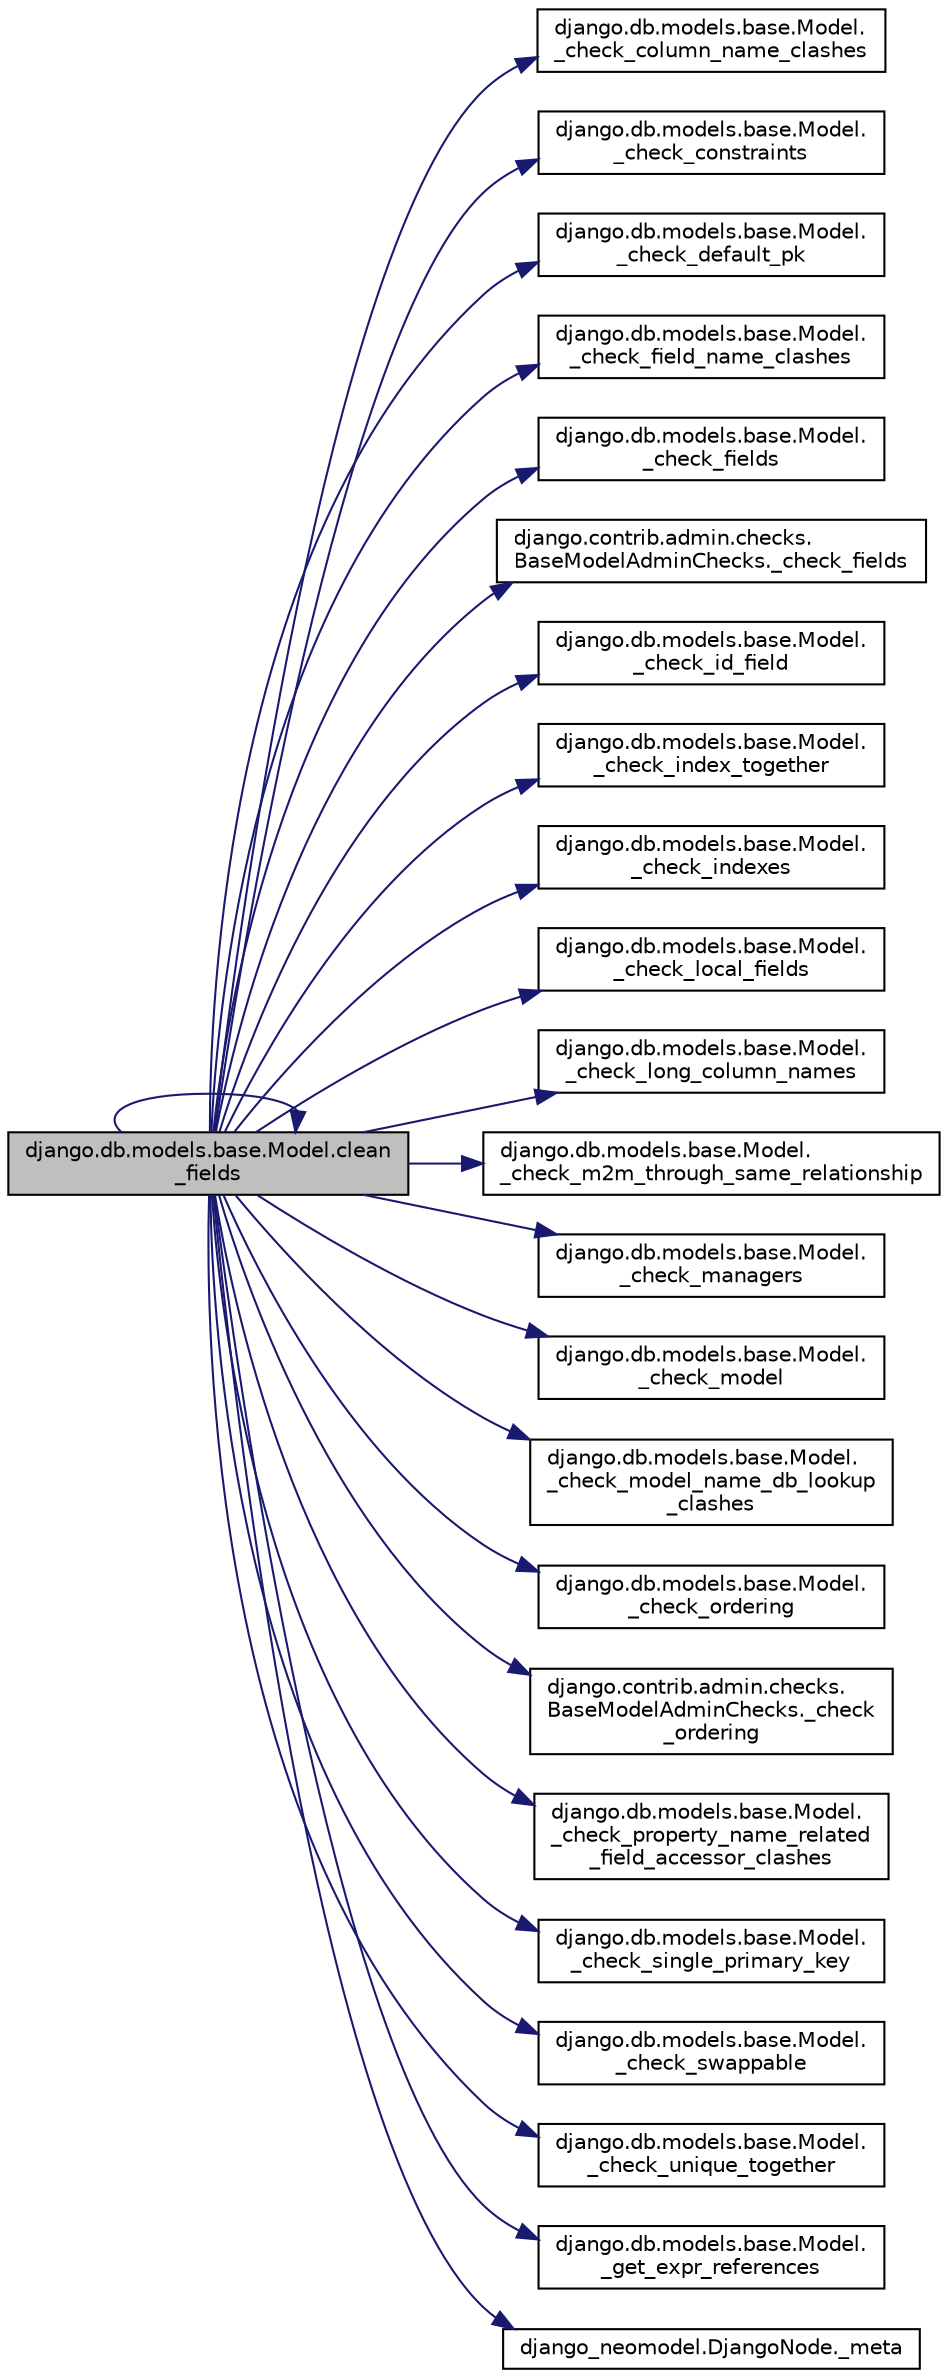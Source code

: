digraph "django.db.models.base.Model.clean_fields"
{
 // LATEX_PDF_SIZE
  edge [fontname="Helvetica",fontsize="10",labelfontname="Helvetica",labelfontsize="10"];
  node [fontname="Helvetica",fontsize="10",shape=record];
  rankdir="LR";
  Node1 [label="django.db.models.base.Model.clean\l_fields",height=0.2,width=0.4,color="black", fillcolor="grey75", style="filled", fontcolor="black",tooltip=" "];
  Node1 -> Node2 [color="midnightblue",fontsize="10",style="solid",fontname="Helvetica"];
  Node2 [label="django.db.models.base.Model.\l_check_column_name_clashes",height=0.2,width=0.4,color="black", fillcolor="white", style="filled",URL="$da/d39/classdjango_1_1db_1_1models_1_1base_1_1_model.html#aa6c22b6e7517efbcb929ba371615c039",tooltip=" "];
  Node1 -> Node3 [color="midnightblue",fontsize="10",style="solid",fontname="Helvetica"];
  Node3 [label="django.db.models.base.Model.\l_check_constraints",height=0.2,width=0.4,color="black", fillcolor="white", style="filled",URL="$da/d39/classdjango_1_1db_1_1models_1_1base_1_1_model.html#a3ca7f9c59e71ddaf6e95932900d01a5a",tooltip=" "];
  Node1 -> Node4 [color="midnightblue",fontsize="10",style="solid",fontname="Helvetica"];
  Node4 [label="django.db.models.base.Model.\l_check_default_pk",height=0.2,width=0.4,color="black", fillcolor="white", style="filled",URL="$da/d39/classdjango_1_1db_1_1models_1_1base_1_1_model.html#a0ba260fe7a5482ada7a70260b3e17f8d",tooltip=" "];
  Node1 -> Node5 [color="midnightblue",fontsize="10",style="solid",fontname="Helvetica"];
  Node5 [label="django.db.models.base.Model.\l_check_field_name_clashes",height=0.2,width=0.4,color="black", fillcolor="white", style="filled",URL="$da/d39/classdjango_1_1db_1_1models_1_1base_1_1_model.html#ae912b8ad8be8af5dc9886f9f6fc97675",tooltip=" "];
  Node1 -> Node6 [color="midnightblue",fontsize="10",style="solid",fontname="Helvetica"];
  Node6 [label="django.db.models.base.Model.\l_check_fields",height=0.2,width=0.4,color="black", fillcolor="white", style="filled",URL="$da/d39/classdjango_1_1db_1_1models_1_1base_1_1_model.html#a23addf58e43545bb4d631f6f1124702e",tooltip=" "];
  Node1 -> Node7 [color="midnightblue",fontsize="10",style="solid",fontname="Helvetica"];
  Node7 [label="django.contrib.admin.checks.\lBaseModelAdminChecks._check_fields",height=0.2,width=0.4,color="black", fillcolor="white", style="filled",URL="$d1/d74/classdjango_1_1contrib_1_1admin_1_1checks_1_1_base_model_admin_checks.html#af1a0de7b65775da886ec2e1a8c845a83",tooltip=" "];
  Node1 -> Node8 [color="midnightblue",fontsize="10",style="solid",fontname="Helvetica"];
  Node8 [label="django.db.models.base.Model.\l_check_id_field",height=0.2,width=0.4,color="black", fillcolor="white", style="filled",URL="$da/d39/classdjango_1_1db_1_1models_1_1base_1_1_model.html#a8b178645fafe7239c649d7c9cc371791",tooltip=" "];
  Node1 -> Node9 [color="midnightblue",fontsize="10",style="solid",fontname="Helvetica"];
  Node9 [label="django.db.models.base.Model.\l_check_index_together",height=0.2,width=0.4,color="black", fillcolor="white", style="filled",URL="$da/d39/classdjango_1_1db_1_1models_1_1base_1_1_model.html#a9cee0df9bd7fefcbdaca41c4e9b70557",tooltip=" "];
  Node1 -> Node10 [color="midnightblue",fontsize="10",style="solid",fontname="Helvetica"];
  Node10 [label="django.db.models.base.Model.\l_check_indexes",height=0.2,width=0.4,color="black", fillcolor="white", style="filled",URL="$da/d39/classdjango_1_1db_1_1models_1_1base_1_1_model.html#afc76824e8a94561b08401279e9ac8027",tooltip=" "];
  Node1 -> Node11 [color="midnightblue",fontsize="10",style="solid",fontname="Helvetica"];
  Node11 [label="django.db.models.base.Model.\l_check_local_fields",height=0.2,width=0.4,color="black", fillcolor="white", style="filled",URL="$da/d39/classdjango_1_1db_1_1models_1_1base_1_1_model.html#a50ce84b7cd6f279c17d685fb4617b20e",tooltip=" "];
  Node1 -> Node12 [color="midnightblue",fontsize="10",style="solid",fontname="Helvetica"];
  Node12 [label="django.db.models.base.Model.\l_check_long_column_names",height=0.2,width=0.4,color="black", fillcolor="white", style="filled",URL="$da/d39/classdjango_1_1db_1_1models_1_1base_1_1_model.html#af7d4af070244463bcccff7498a381d4f",tooltip=" "];
  Node1 -> Node13 [color="midnightblue",fontsize="10",style="solid",fontname="Helvetica"];
  Node13 [label="django.db.models.base.Model.\l_check_m2m_through_same_relationship",height=0.2,width=0.4,color="black", fillcolor="white", style="filled",URL="$da/d39/classdjango_1_1db_1_1models_1_1base_1_1_model.html#a25806e4057d3c5f1447ea1d3d9e71bf9",tooltip=" "];
  Node1 -> Node14 [color="midnightblue",fontsize="10",style="solid",fontname="Helvetica"];
  Node14 [label="django.db.models.base.Model.\l_check_managers",height=0.2,width=0.4,color="black", fillcolor="white", style="filled",URL="$da/d39/classdjango_1_1db_1_1models_1_1base_1_1_model.html#af2e491d14e3aa6f63bfa6c070bae79b8",tooltip=" "];
  Node1 -> Node15 [color="midnightblue",fontsize="10",style="solid",fontname="Helvetica"];
  Node15 [label="django.db.models.base.Model.\l_check_model",height=0.2,width=0.4,color="black", fillcolor="white", style="filled",URL="$da/d39/classdjango_1_1db_1_1models_1_1base_1_1_model.html#a9c2a09547ee6a7f6931ab57712b085cc",tooltip=" "];
  Node1 -> Node16 [color="midnightblue",fontsize="10",style="solid",fontname="Helvetica"];
  Node16 [label="django.db.models.base.Model.\l_check_model_name_db_lookup\l_clashes",height=0.2,width=0.4,color="black", fillcolor="white", style="filled",URL="$da/d39/classdjango_1_1db_1_1models_1_1base_1_1_model.html#ab8fe0e9457769b74e32e17424884d14d",tooltip=" "];
  Node1 -> Node17 [color="midnightblue",fontsize="10",style="solid",fontname="Helvetica"];
  Node17 [label="django.db.models.base.Model.\l_check_ordering",height=0.2,width=0.4,color="black", fillcolor="white", style="filled",URL="$da/d39/classdjango_1_1db_1_1models_1_1base_1_1_model.html#ad6cc1c1564854aaae0a9408a5273aae3",tooltip=" "];
  Node1 -> Node18 [color="midnightblue",fontsize="10",style="solid",fontname="Helvetica"];
  Node18 [label="django.contrib.admin.checks.\lBaseModelAdminChecks._check\l_ordering",height=0.2,width=0.4,color="black", fillcolor="white", style="filled",URL="$d1/d74/classdjango_1_1contrib_1_1admin_1_1checks_1_1_base_model_admin_checks.html#a2252f3b91beb4a6c778a9fb68e800025",tooltip=" "];
  Node1 -> Node19 [color="midnightblue",fontsize="10",style="solid",fontname="Helvetica"];
  Node19 [label="django.db.models.base.Model.\l_check_property_name_related\l_field_accessor_clashes",height=0.2,width=0.4,color="black", fillcolor="white", style="filled",URL="$da/d39/classdjango_1_1db_1_1models_1_1base_1_1_model.html#a203f8218a8c1daabe96282f71ccf4fbe",tooltip=" "];
  Node1 -> Node20 [color="midnightblue",fontsize="10",style="solid",fontname="Helvetica"];
  Node20 [label="django.db.models.base.Model.\l_check_single_primary_key",height=0.2,width=0.4,color="black", fillcolor="white", style="filled",URL="$da/d39/classdjango_1_1db_1_1models_1_1base_1_1_model.html#a461200cb618e04440979be79bbcca6ac",tooltip=" "];
  Node1 -> Node21 [color="midnightblue",fontsize="10",style="solid",fontname="Helvetica"];
  Node21 [label="django.db.models.base.Model.\l_check_swappable",height=0.2,width=0.4,color="black", fillcolor="white", style="filled",URL="$da/d39/classdjango_1_1db_1_1models_1_1base_1_1_model.html#aea555e9fcc5c30cb3b2843d6cf08052b",tooltip=" "];
  Node1 -> Node22 [color="midnightblue",fontsize="10",style="solid",fontname="Helvetica"];
  Node22 [label="django.db.models.base.Model.\l_check_unique_together",height=0.2,width=0.4,color="black", fillcolor="white", style="filled",URL="$da/d39/classdjango_1_1db_1_1models_1_1base_1_1_model.html#a339d0316077b6471ab9ee9475ad79d69",tooltip=" "];
  Node1 -> Node23 [color="midnightblue",fontsize="10",style="solid",fontname="Helvetica"];
  Node23 [label="django.db.models.base.Model.\l_get_expr_references",height=0.2,width=0.4,color="black", fillcolor="white", style="filled",URL="$da/d39/classdjango_1_1db_1_1models_1_1base_1_1_model.html#a8f31c0b4a1a340ce66853d06f57676e7",tooltip=" "];
  Node1 -> Node24 [color="midnightblue",fontsize="10",style="solid",fontname="Helvetica"];
  Node24 [label="django_neomodel.DjangoNode._meta",height=0.2,width=0.4,color="black", fillcolor="white", style="filled",URL="$dc/dc5/classdjango__neomodel_1_1_django_node.html#abd0c469b835cfd2c9903601051c67742",tooltip=" "];
  Node1 -> Node1 [color="midnightblue",fontsize="10",style="solid",fontname="Helvetica"];
}
